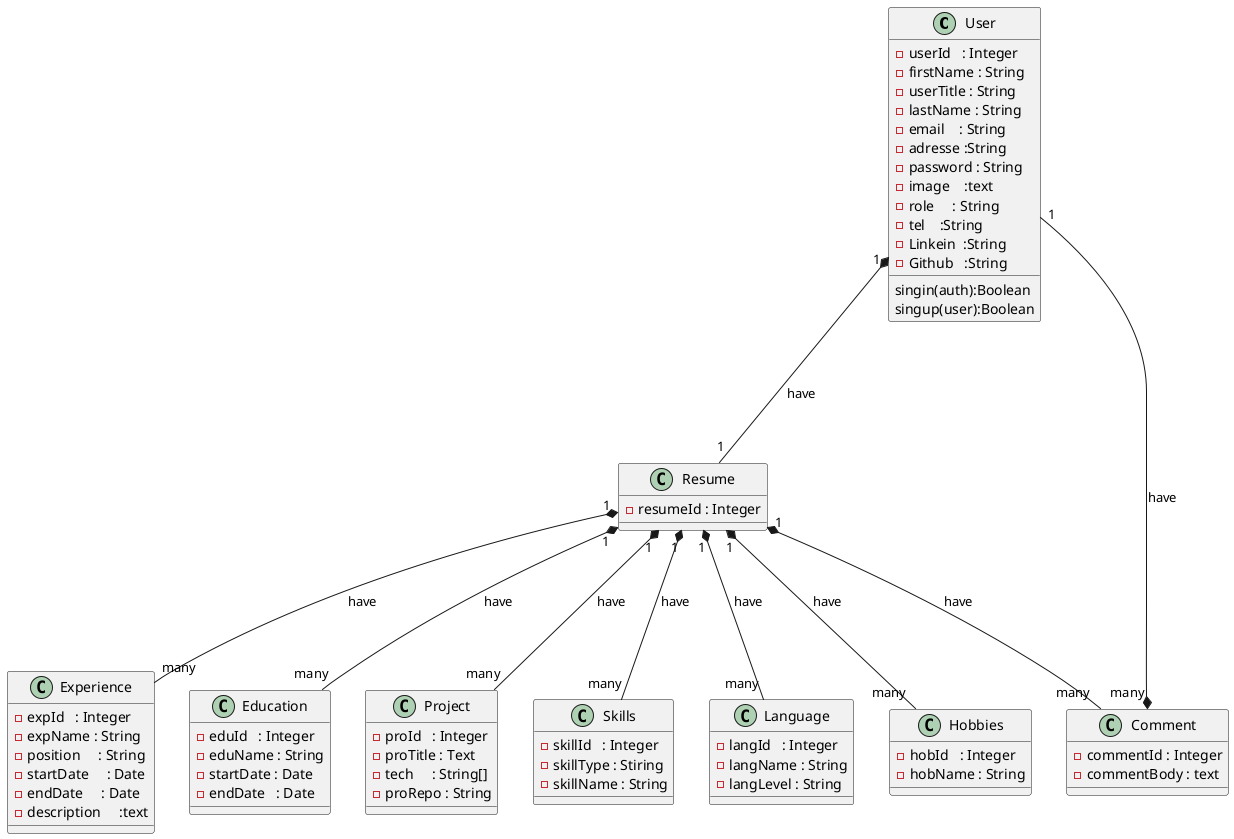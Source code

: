 @startuml

class           User{
-userId   : Integer
-firstName : String
-userTitle : String
-lastName : String
-email    : String
-adresse :String
-password : String
-image    :text
-role     : String
-tel    :String
-Linkein  :String
-Github   :String
{method} singin(auth):Boolean
{method} singup(user):Boolean

}
class Comment {
- commentId : Integer
- commentBody : text
}
class Resume {
- resumeId : Integer
}
class           Experience{
-expId   : Integer
-expName : String
-position     : String
-startDate     : Date
-endDate     : Date
-description     :text

}
class           Education{
-eduId   : Integer
-eduName : String
-startDate : Date
-endDate   : Date
}

class           Project{
-proId   : Integer
-proTitle : Text
-tech     : String[]
-proRepo : String
}
class           Skills{
-skillId   : Integer
-skillType : Stiring
-skillName : String
}
class           Language{
-langId   : Integer
-langName : String
-langLevel : String
}
class           Hobbies{
-hobId   : Integer
-hobName : String
}

'class Reply {
'- replyId : Integer
'- replyBody : text
'}

User "1" *--- "1" Resume : have
Resume "1" *--- "many" Experience : have
Resume "1" *--- "many" Education : have
Resume "1" *--- "many" Skills : have
Resume "1" *--- "many" Comment : have
Resume "1" *--- "many" Language : have
Resume "1" *--- "many" Project : have
Resume "1" *--- "many" Hobbies : have
'Comment "1" *-- "many" Reply : have
Comment "many" *--- "1" User : have
@enduml